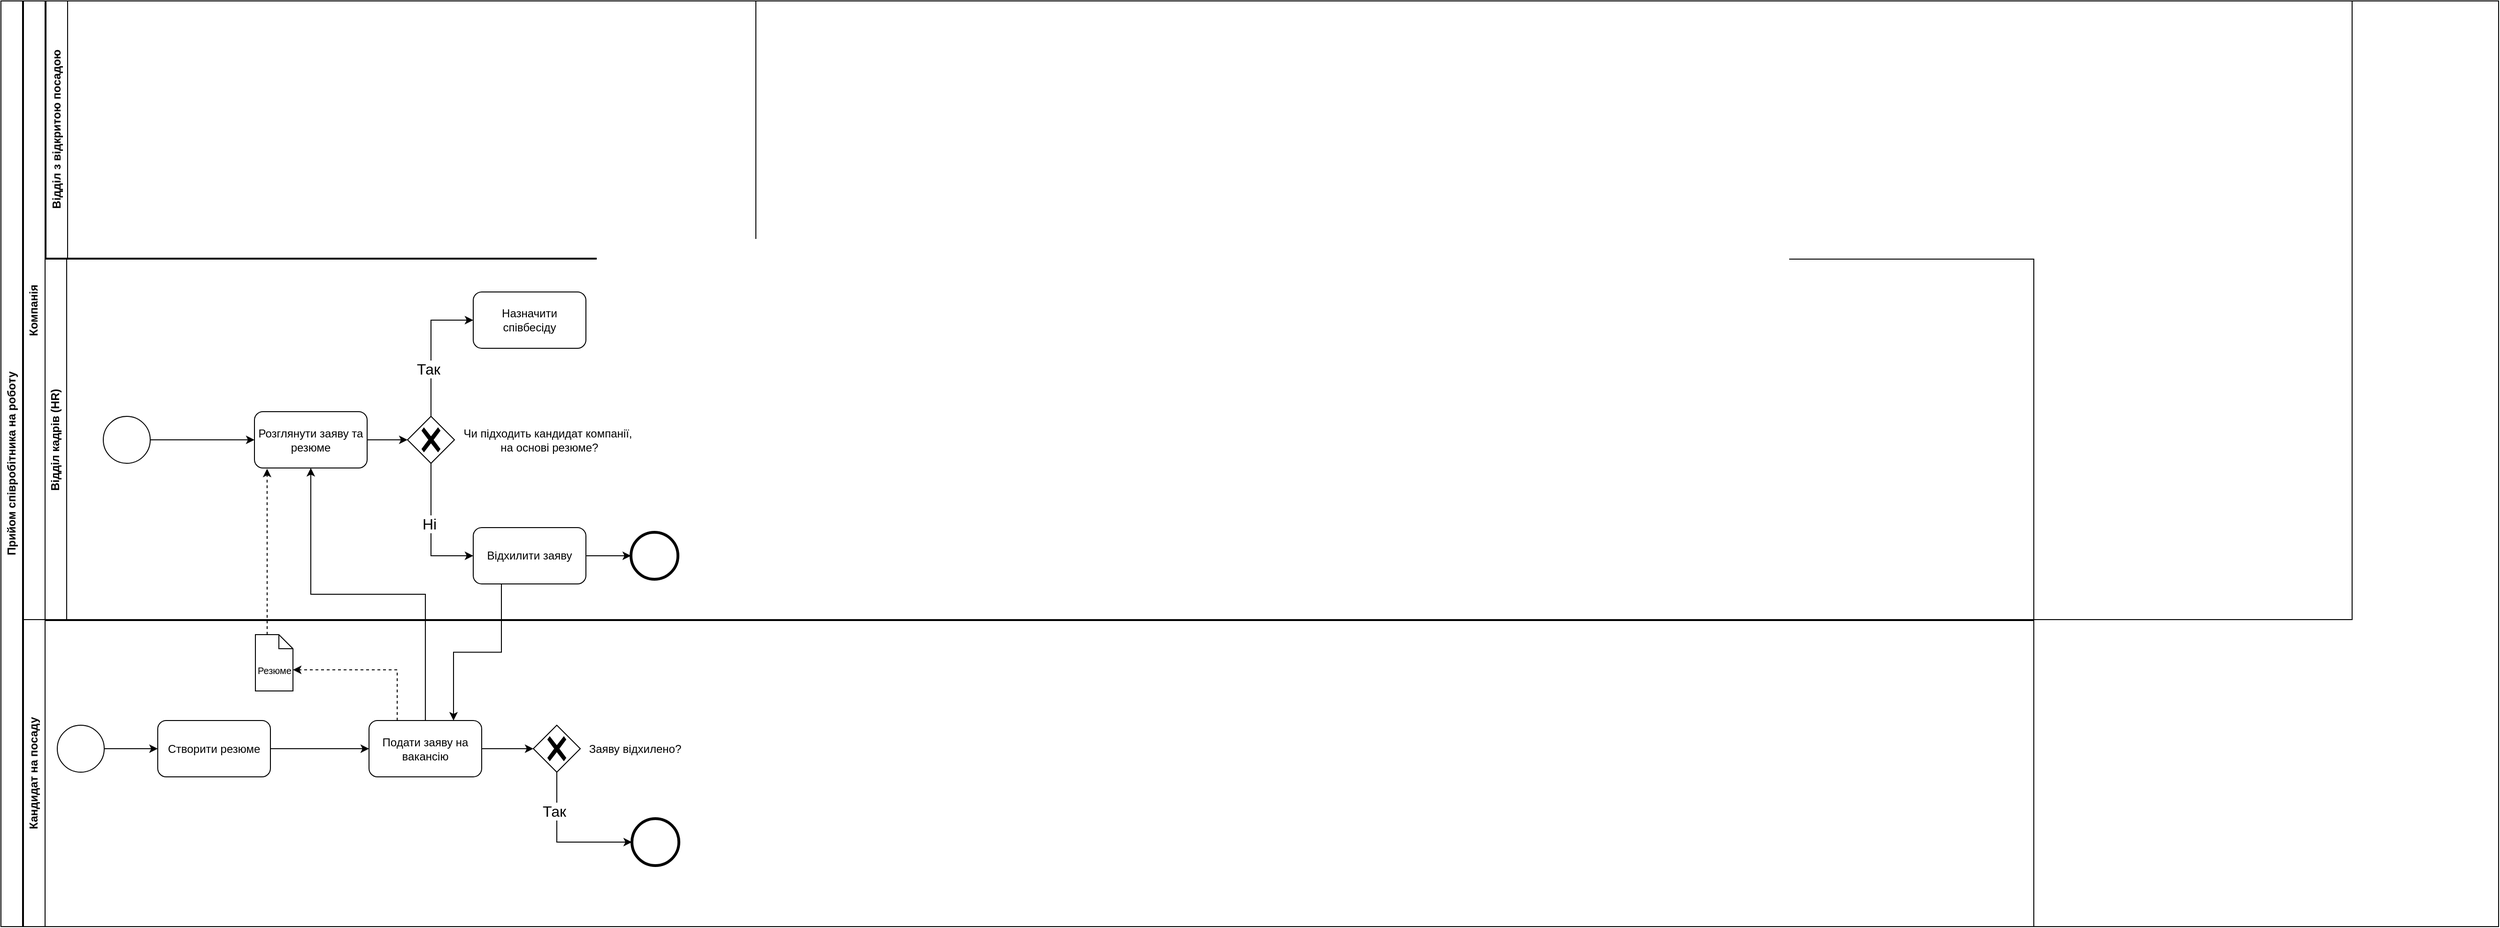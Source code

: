 <mxfile version="22.0.0" type="github">
  <diagram name="Страница — 1" id="HEkqbumlcw84zHXEJl8H">
    <mxGraphModel dx="2487" dy="1307" grid="0" gridSize="10" guides="1" tooltips="1" connect="1" arrows="1" fold="1" page="0" pageScale="1" pageWidth="827" pageHeight="1169" math="0" shadow="0">
      <root>
        <mxCell id="0" />
        <mxCell id="1" parent="0" />
        <mxCell id="XJhYYw2cQEGLfJjtBbyS-1" value="Прийом співробітника на роботу" style="swimlane;horizontal=0;whiteSpace=wrap;html=1;" vertex="1" parent="1">
          <mxGeometry x="-520" y="-259" width="2660" height="986" as="geometry" />
        </mxCell>
        <mxCell id="XJhYYw2cQEGLfJjtBbyS-5" value="Компанія" style="swimlane;horizontal=0;whiteSpace=wrap;html=1;" vertex="1" parent="XJhYYw2cQEGLfJjtBbyS-1">
          <mxGeometry x="24" width="2480" height="659" as="geometry" />
        </mxCell>
        <mxCell id="XJhYYw2cQEGLfJjtBbyS-2" value="Відділ з відкритою посадою" style="swimlane;horizontal=0;whiteSpace=wrap;html=1;" vertex="1" parent="XJhYYw2cQEGLfJjtBbyS-5">
          <mxGeometry x="24" width="756" height="274" as="geometry" />
        </mxCell>
        <mxCell id="XJhYYw2cQEGLfJjtBbyS-3" value="Відділ кадрів (HR)" style="swimlane;horizontal=0;whiteSpace=wrap;html=1;" vertex="1" parent="XJhYYw2cQEGLfJjtBbyS-5">
          <mxGeometry x="23" y="275" width="2118" height="385" as="geometry" />
        </mxCell>
        <mxCell id="XJhYYw2cQEGLfJjtBbyS-12" value="Розглянути заяву та резюме" style="rounded=1;whiteSpace=wrap;html=1;" vertex="1" parent="XJhYYw2cQEGLfJjtBbyS-3">
          <mxGeometry x="223" y="162.5" width="120" height="60" as="geometry" />
        </mxCell>
        <mxCell id="XJhYYw2cQEGLfJjtBbyS-32" style="edgeStyle=orthogonalEdgeStyle;rounded=0;orthogonalLoop=1;jettySize=auto;html=1;exitX=0.5;exitY=1;exitDx=0;exitDy=0;exitPerimeter=0;entryX=0;entryY=0.5;entryDx=0;entryDy=0;" edge="1" parent="XJhYYw2cQEGLfJjtBbyS-3" source="XJhYYw2cQEGLfJjtBbyS-26" target="XJhYYw2cQEGLfJjtBbyS-31">
          <mxGeometry relative="1" as="geometry" />
        </mxCell>
        <mxCell id="XJhYYw2cQEGLfJjtBbyS-33" value="&lt;font style=&quot;font-size: 16px;&quot;&gt;Ні&lt;/font&gt;" style="edgeLabel;html=1;align=center;verticalAlign=middle;resizable=0;points=[];" vertex="1" connectable="0" parent="XJhYYw2cQEGLfJjtBbyS-32">
          <mxGeometry x="-0.089" y="-2" relative="1" as="geometry">
            <mxPoint y="-1" as="offset" />
          </mxGeometry>
        </mxCell>
        <mxCell id="XJhYYw2cQEGLfJjtBbyS-37" style="edgeStyle=orthogonalEdgeStyle;rounded=0;orthogonalLoop=1;jettySize=auto;html=1;exitX=0.5;exitY=0;exitDx=0;exitDy=0;exitPerimeter=0;entryX=0;entryY=0.5;entryDx=0;entryDy=0;" edge="1" parent="XJhYYw2cQEGLfJjtBbyS-3" source="XJhYYw2cQEGLfJjtBbyS-26" target="XJhYYw2cQEGLfJjtBbyS-36">
          <mxGeometry relative="1" as="geometry" />
        </mxCell>
        <mxCell id="XJhYYw2cQEGLfJjtBbyS-38" value="&lt;font style=&quot;font-size: 16px;&quot;&gt;Так&lt;/font&gt;" style="edgeLabel;html=1;align=center;verticalAlign=middle;resizable=0;points=[];" vertex="1" connectable="0" parent="XJhYYw2cQEGLfJjtBbyS-37">
          <mxGeometry x="-0.315" y="3" relative="1" as="geometry">
            <mxPoint as="offset" />
          </mxGeometry>
        </mxCell>
        <mxCell id="XJhYYw2cQEGLfJjtBbyS-26" value="" style="points=[[0.25,0.25,0],[0.5,0,0],[0.75,0.25,0],[1,0.5,0],[0.75,0.75,0],[0.5,1,0],[0.25,0.75,0],[0,0.5,0]];shape=mxgraph.bpmn.gateway2;html=1;verticalLabelPosition=bottom;labelBackgroundColor=#ffffff;verticalAlign=top;align=center;perimeter=rhombusPerimeter;outlineConnect=0;outline=none;symbol=none;gwType=exclusive;" vertex="1" parent="XJhYYw2cQEGLfJjtBbyS-3">
          <mxGeometry x="386" y="167.5" width="50" height="50" as="geometry" />
        </mxCell>
        <mxCell id="XJhYYw2cQEGLfJjtBbyS-27" style="edgeStyle=orthogonalEdgeStyle;rounded=0;orthogonalLoop=1;jettySize=auto;html=1;exitX=1;exitY=0.5;exitDx=0;exitDy=0;entryX=0;entryY=0.5;entryDx=0;entryDy=0;entryPerimeter=0;" edge="1" parent="XJhYYw2cQEGLfJjtBbyS-3" source="XJhYYw2cQEGLfJjtBbyS-12" target="XJhYYw2cQEGLfJjtBbyS-26">
          <mxGeometry relative="1" as="geometry" />
        </mxCell>
        <mxCell id="XJhYYw2cQEGLfJjtBbyS-30" value="Чи підходить кандидат компанії,&lt;br&gt;&amp;nbsp;на основі резюме?" style="text;html=1;align=center;verticalAlign=middle;resizable=0;points=[];autosize=1;strokeColor=none;fillColor=none;" vertex="1" parent="XJhYYw2cQEGLfJjtBbyS-3">
          <mxGeometry x="436" y="172" width="197" height="41" as="geometry" />
        </mxCell>
        <mxCell id="XJhYYw2cQEGLfJjtBbyS-40" style="edgeStyle=orthogonalEdgeStyle;rounded=0;orthogonalLoop=1;jettySize=auto;html=1;exitX=1;exitY=0.5;exitDx=0;exitDy=0;" edge="1" parent="XJhYYw2cQEGLfJjtBbyS-3" source="XJhYYw2cQEGLfJjtBbyS-31" target="XJhYYw2cQEGLfJjtBbyS-39">
          <mxGeometry relative="1" as="geometry" />
        </mxCell>
        <mxCell id="XJhYYw2cQEGLfJjtBbyS-31" value="Відхилити заяву" style="rounded=1;whiteSpace=wrap;html=1;" vertex="1" parent="XJhYYw2cQEGLfJjtBbyS-3">
          <mxGeometry x="456" y="286" width="120" height="60" as="geometry" />
        </mxCell>
        <mxCell id="XJhYYw2cQEGLfJjtBbyS-36" value="Назначити співбесіду" style="rounded=1;whiteSpace=wrap;html=1;" vertex="1" parent="XJhYYw2cQEGLfJjtBbyS-3">
          <mxGeometry x="456" y="35" width="120" height="60" as="geometry" />
        </mxCell>
        <mxCell id="XJhYYw2cQEGLfJjtBbyS-39" value="" style="points=[[0.145,0.145,0],[0.5,0,0],[0.855,0.145,0],[1,0.5,0],[0.855,0.855,0],[0.5,1,0],[0.145,0.855,0],[0,0.5,0]];shape=mxgraph.bpmn.event;html=1;verticalLabelPosition=bottom;labelBackgroundColor=#ffffff;verticalAlign=top;align=center;perimeter=ellipsePerimeter;outlineConnect=0;aspect=fixed;outline=end;symbol=terminate2;" vertex="1" parent="XJhYYw2cQEGLfJjtBbyS-3">
          <mxGeometry x="624" y="291" width="50" height="50" as="geometry" />
        </mxCell>
        <mxCell id="XJhYYw2cQEGLfJjtBbyS-42" style="edgeStyle=orthogonalEdgeStyle;rounded=0;orthogonalLoop=1;jettySize=auto;html=1;exitX=1;exitY=0.5;exitDx=0;exitDy=0;exitPerimeter=0;entryX=0;entryY=0.5;entryDx=0;entryDy=0;" edge="1" parent="XJhYYw2cQEGLfJjtBbyS-3" source="XJhYYw2cQEGLfJjtBbyS-41" target="XJhYYw2cQEGLfJjtBbyS-12">
          <mxGeometry relative="1" as="geometry" />
        </mxCell>
        <mxCell id="XJhYYw2cQEGLfJjtBbyS-41" value="" style="points=[[0.145,0.145,0],[0.5,0,0],[0.855,0.145,0],[1,0.5,0],[0.855,0.855,0],[0.5,1,0],[0.145,0.855,0],[0,0.5,0]];shape=mxgraph.bpmn.event;html=1;verticalLabelPosition=bottom;labelBackgroundColor=#ffffff;verticalAlign=top;align=center;perimeter=ellipsePerimeter;outlineConnect=0;aspect=fixed;outline=standard;symbol=general;" vertex="1" parent="XJhYYw2cQEGLfJjtBbyS-3">
          <mxGeometry x="62" y="167.5" width="50" height="50" as="geometry" />
        </mxCell>
        <mxCell id="XJhYYw2cQEGLfJjtBbyS-4" value="Кандидат на посаду" style="swimlane;horizontal=0;whiteSpace=wrap;html=1;" vertex="1" parent="1">
          <mxGeometry x="-496" y="400" width="2141" height="327" as="geometry" />
        </mxCell>
        <mxCell id="XJhYYw2cQEGLfJjtBbyS-10" style="edgeStyle=orthogonalEdgeStyle;rounded=0;orthogonalLoop=1;jettySize=auto;html=1;exitX=1;exitY=0.5;exitDx=0;exitDy=0;entryX=0;entryY=0.5;entryDx=0;entryDy=0;" edge="1" parent="XJhYYw2cQEGLfJjtBbyS-4" source="XJhYYw2cQEGLfJjtBbyS-8" target="XJhYYw2cQEGLfJjtBbyS-9">
          <mxGeometry relative="1" as="geometry" />
        </mxCell>
        <mxCell id="XJhYYw2cQEGLfJjtBbyS-8" value="Створити резюме" style="rounded=1;whiteSpace=wrap;html=1;" vertex="1" parent="XJhYYw2cQEGLfJjtBbyS-4">
          <mxGeometry x="143" y="107.5" width="120" height="60" as="geometry" />
        </mxCell>
        <mxCell id="XJhYYw2cQEGLfJjtBbyS-44" style="edgeStyle=orthogonalEdgeStyle;rounded=0;orthogonalLoop=1;jettySize=auto;html=1;exitX=0.25;exitY=0;exitDx=0;exitDy=0;entryX=0;entryY=0;entryDx=40;entryDy=37.5;entryPerimeter=0;dashed=1;" edge="1" parent="XJhYYw2cQEGLfJjtBbyS-4" source="XJhYYw2cQEGLfJjtBbyS-9" target="XJhYYw2cQEGLfJjtBbyS-18">
          <mxGeometry relative="1" as="geometry">
            <mxPoint x="330.176" y="65.941" as="targetPoint" />
          </mxGeometry>
        </mxCell>
        <mxCell id="XJhYYw2cQEGLfJjtBbyS-47" style="edgeStyle=orthogonalEdgeStyle;rounded=0;orthogonalLoop=1;jettySize=auto;html=1;exitX=1;exitY=0.5;exitDx=0;exitDy=0;" edge="1" parent="XJhYYw2cQEGLfJjtBbyS-4" source="XJhYYw2cQEGLfJjtBbyS-9" target="XJhYYw2cQEGLfJjtBbyS-46">
          <mxGeometry relative="1" as="geometry" />
        </mxCell>
        <mxCell id="XJhYYw2cQEGLfJjtBbyS-9" value="Подати заяву на вакансію" style="rounded=1;whiteSpace=wrap;html=1;" vertex="1" parent="XJhYYw2cQEGLfJjtBbyS-4">
          <mxGeometry x="368" y="107.5" width="120" height="60" as="geometry" />
        </mxCell>
        <mxCell id="XJhYYw2cQEGLfJjtBbyS-18" value="" style="shape=mxgraph.bpmn.data;labelPosition=center;verticalLabelPosition=bottom;align=center;verticalAlign=top;size=15;html=1;" vertex="1" parent="XJhYYw2cQEGLfJjtBbyS-4">
          <mxGeometry x="247" y="16" width="40" height="60" as="geometry" />
        </mxCell>
        <mxCell id="XJhYYw2cQEGLfJjtBbyS-21" value="&lt;font style=&quot;font-size: 10px;&quot;&gt;Резюме&lt;/font&gt;" style="text;html=1;align=center;verticalAlign=middle;resizable=0;points=[];autosize=1;strokeColor=none;fillColor=none;" vertex="1" parent="XJhYYw2cQEGLfJjtBbyS-4">
          <mxGeometry x="240" y="41" width="54" height="26" as="geometry" />
        </mxCell>
        <mxCell id="XJhYYw2cQEGLfJjtBbyS-45" style="edgeStyle=orthogonalEdgeStyle;rounded=0;orthogonalLoop=1;jettySize=auto;html=1;exitX=1;exitY=0.5;exitDx=0;exitDy=0;exitPerimeter=0;entryX=0;entryY=0.5;entryDx=0;entryDy=0;" edge="1" parent="XJhYYw2cQEGLfJjtBbyS-4" source="XJhYYw2cQEGLfJjtBbyS-43" target="XJhYYw2cQEGLfJjtBbyS-8">
          <mxGeometry relative="1" as="geometry" />
        </mxCell>
        <mxCell id="XJhYYw2cQEGLfJjtBbyS-43" value="" style="points=[[0.145,0.145,0],[0.5,0,0],[0.855,0.145,0],[1,0.5,0],[0.855,0.855,0],[0.5,1,0],[0.145,0.855,0],[0,0.5,0]];shape=mxgraph.bpmn.event;html=1;verticalLabelPosition=bottom;labelBackgroundColor=#ffffff;verticalAlign=top;align=center;perimeter=ellipsePerimeter;outlineConnect=0;aspect=fixed;outline=standard;symbol=general;" vertex="1" parent="XJhYYw2cQEGLfJjtBbyS-4">
          <mxGeometry x="36" y="112.5" width="50" height="50" as="geometry" />
        </mxCell>
        <mxCell id="XJhYYw2cQEGLfJjtBbyS-46" value="" style="points=[[0.25,0.25,0],[0.5,0,0],[0.75,0.25,0],[1,0.5,0],[0.75,0.75,0],[0.5,1,0],[0.25,0.75,0],[0,0.5,0]];shape=mxgraph.bpmn.gateway2;html=1;verticalLabelPosition=bottom;labelBackgroundColor=#ffffff;verticalAlign=top;align=center;perimeter=rhombusPerimeter;outlineConnect=0;outline=none;symbol=none;gwType=exclusive;" vertex="1" parent="XJhYYw2cQEGLfJjtBbyS-4">
          <mxGeometry x="543" y="112.5" width="50" height="50" as="geometry" />
        </mxCell>
        <mxCell id="XJhYYw2cQEGLfJjtBbyS-48" value="Заяву відхилено?" style="text;html=1;align=center;verticalAlign=middle;resizable=0;points=[];autosize=1;strokeColor=none;fillColor=none;" vertex="1" parent="XJhYYw2cQEGLfJjtBbyS-4">
          <mxGeometry x="593" y="124.5" width="116" height="26" as="geometry" />
        </mxCell>
        <mxCell id="XJhYYw2cQEGLfJjtBbyS-49" value="" style="points=[[0.145,0.145,0],[0.5,0,0],[0.855,0.145,0],[1,0.5,0],[0.855,0.855,0],[0.5,1,0],[0.145,0.855,0],[0,0.5,0]];shape=mxgraph.bpmn.event;html=1;verticalLabelPosition=bottom;labelBackgroundColor=#ffffff;verticalAlign=top;align=center;perimeter=ellipsePerimeter;outlineConnect=0;aspect=fixed;outline=end;symbol=terminate2;" vertex="1" parent="XJhYYw2cQEGLfJjtBbyS-4">
          <mxGeometry x="648" y="212" width="50" height="50" as="geometry" />
        </mxCell>
        <mxCell id="XJhYYw2cQEGLfJjtBbyS-50" style="edgeStyle=orthogonalEdgeStyle;rounded=0;orthogonalLoop=1;jettySize=auto;html=1;exitX=0.5;exitY=1;exitDx=0;exitDy=0;exitPerimeter=0;entryX=0;entryY=0.5;entryDx=0;entryDy=0;entryPerimeter=0;" edge="1" parent="XJhYYw2cQEGLfJjtBbyS-4" source="XJhYYw2cQEGLfJjtBbyS-46" target="XJhYYw2cQEGLfJjtBbyS-49">
          <mxGeometry relative="1" as="geometry" />
        </mxCell>
        <mxCell id="XJhYYw2cQEGLfJjtBbyS-51" value="&lt;font style=&quot;font-size: 16px;&quot;&gt;Так&lt;/font&gt;" style="edgeLabel;html=1;align=center;verticalAlign=middle;resizable=0;points=[];" vertex="1" connectable="0" parent="XJhYYw2cQEGLfJjtBbyS-50">
          <mxGeometry x="-0.468" y="-3" relative="1" as="geometry">
            <mxPoint as="offset" />
          </mxGeometry>
        </mxCell>
        <mxCell id="XJhYYw2cQEGLfJjtBbyS-24" style="edgeStyle=orthogonalEdgeStyle;rounded=0;orthogonalLoop=1;jettySize=auto;html=1;exitX=0;exitY=0;exitDx=12.5;exitDy=0;exitPerimeter=0;entryX=0.112;entryY=1.013;entryDx=0;entryDy=0;entryPerimeter=0;dashed=1;" edge="1" parent="1" source="XJhYYw2cQEGLfJjtBbyS-18" target="XJhYYw2cQEGLfJjtBbyS-12">
          <mxGeometry relative="1" as="geometry" />
        </mxCell>
        <mxCell id="XJhYYw2cQEGLfJjtBbyS-29" style="edgeStyle=orthogonalEdgeStyle;rounded=0;orthogonalLoop=1;jettySize=auto;html=1;exitX=0.5;exitY=0;exitDx=0;exitDy=0;entryX=0.5;entryY=1;entryDx=0;entryDy=0;" edge="1" parent="1" source="XJhYYw2cQEGLfJjtBbyS-9" target="XJhYYw2cQEGLfJjtBbyS-12">
          <mxGeometry relative="1" as="geometry" />
        </mxCell>
        <mxCell id="XJhYYw2cQEGLfJjtBbyS-35" style="edgeStyle=orthogonalEdgeStyle;rounded=0;orthogonalLoop=1;jettySize=auto;html=1;exitX=0.25;exitY=1;exitDx=0;exitDy=0;entryX=0.75;entryY=0;entryDx=0;entryDy=0;" edge="1" parent="1" source="XJhYYw2cQEGLfJjtBbyS-31" target="XJhYYw2cQEGLfJjtBbyS-9">
          <mxGeometry relative="1" as="geometry" />
        </mxCell>
      </root>
    </mxGraphModel>
  </diagram>
</mxfile>
